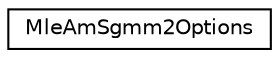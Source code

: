 digraph "Graphical Class Hierarchy"
{
  edge [fontname="Helvetica",fontsize="10",labelfontname="Helvetica",labelfontsize="10"];
  node [fontname="Helvetica",fontsize="10",shape=record];
  rankdir="LR";
  Node0 [label="MleAmSgmm2Options",height=0.2,width=0.4,color="black", fillcolor="white", style="filled",URL="$structkaldi_1_1MleAmSgmm2Options.html",tooltip="Configuration variables needed in the SGMM estimation process. "];
}
